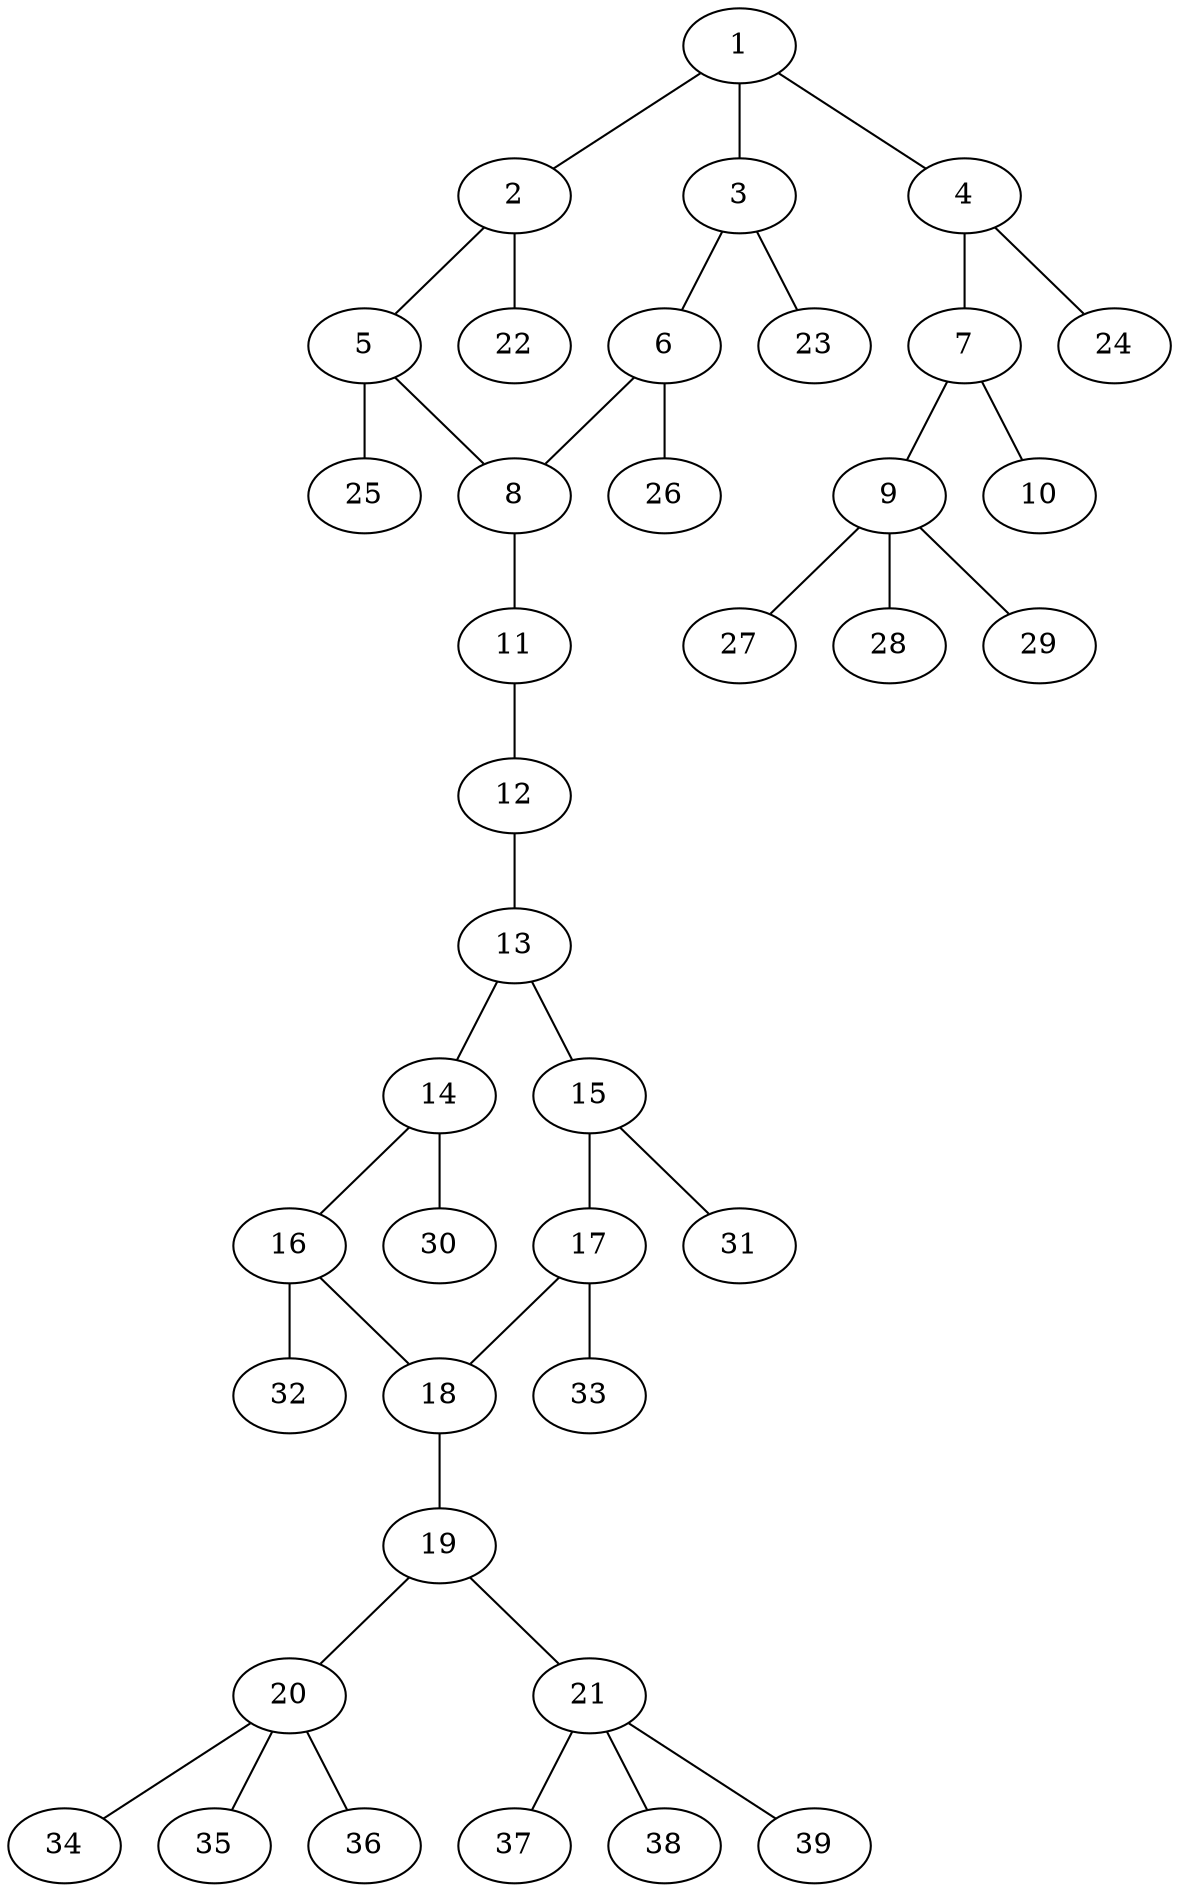graph molecule_1351 {
	1	 [chem=C];
	2	 [chem=C];
	1 -- 2	 [valence=2];
	3	 [chem=C];
	1 -- 3	 [valence=1];
	4	 [chem=N];
	1 -- 4	 [valence=1];
	5	 [chem=C];
	2 -- 5	 [valence=1];
	22	 [chem=H];
	2 -- 22	 [valence=1];
	6	 [chem=C];
	3 -- 6	 [valence=2];
	23	 [chem=H];
	3 -- 23	 [valence=1];
	7	 [chem=C];
	4 -- 7	 [valence=1];
	24	 [chem=H];
	4 -- 24	 [valence=1];
	8	 [chem=C];
	5 -- 8	 [valence=2];
	25	 [chem=H];
	5 -- 25	 [valence=1];
	6 -- 8	 [valence=1];
	26	 [chem=H];
	6 -- 26	 [valence=1];
	9	 [chem=C];
	7 -- 9	 [valence=1];
	10	 [chem=O];
	7 -- 10	 [valence=2];
	11	 [chem=N];
	8 -- 11	 [valence=1];
	27	 [chem=H];
	9 -- 27	 [valence=1];
	28	 [chem=H];
	9 -- 28	 [valence=1];
	29	 [chem=H];
	9 -- 29	 [valence=1];
	12	 [chem=N];
	11 -- 12	 [valence=2];
	13	 [chem=C];
	12 -- 13	 [valence=1];
	14	 [chem=C];
	13 -- 14	 [valence=2];
	15	 [chem=C];
	13 -- 15	 [valence=1];
	16	 [chem=C];
	14 -- 16	 [valence=1];
	30	 [chem=H];
	14 -- 30	 [valence=1];
	17	 [chem=C];
	15 -- 17	 [valence=2];
	31	 [chem=H];
	15 -- 31	 [valence=1];
	18	 [chem=C];
	16 -- 18	 [valence=2];
	32	 [chem=H];
	16 -- 32	 [valence=1];
	17 -- 18	 [valence=1];
	33	 [chem=H];
	17 -- 33	 [valence=1];
	19	 [chem=N];
	18 -- 19	 [valence=1];
	20	 [chem=C];
	19 -- 20	 [valence=1];
	21	 [chem=C];
	19 -- 21	 [valence=1];
	34	 [chem=H];
	20 -- 34	 [valence=1];
	35	 [chem=H];
	20 -- 35	 [valence=1];
	36	 [chem=H];
	20 -- 36	 [valence=1];
	37	 [chem=H];
	21 -- 37	 [valence=1];
	38	 [chem=H];
	21 -- 38	 [valence=1];
	39	 [chem=H];
	21 -- 39	 [valence=1];
}
